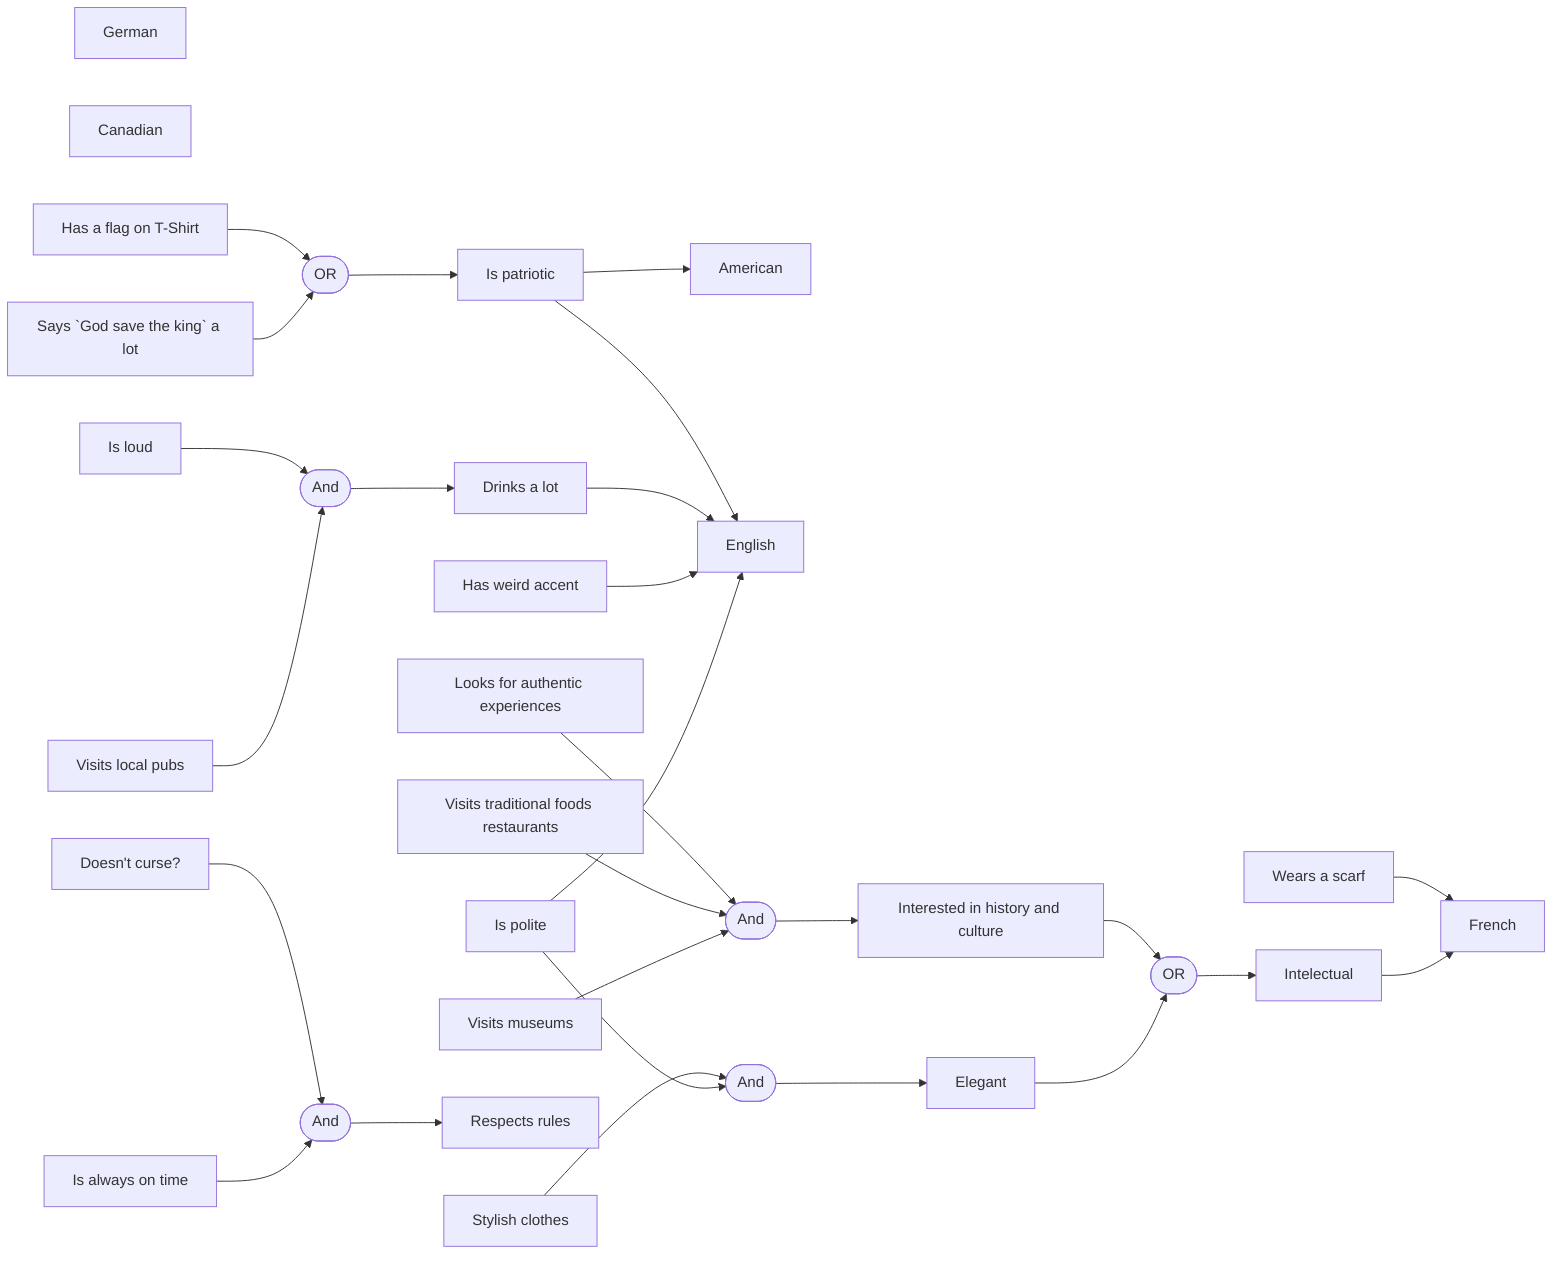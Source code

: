 %% graph LR;
%%     A-->N-->|YES|B;
%%     A-->C;
%%     B-->D;
%%     C-->B;

graph LR;
    American[American];
    English[English];
    French[French];
    German[German];
    Canadian[Canadian];

    Polite[Is polite]-->English;
    Polite-->G([And]);
    Stylish[Stylish clothes]-->G-->Elegant[Elegant]-->OR_2([OR]);
    Museums[Visits museums]-->K([And]);
    Traditional[Visits traditional foods restaurants]-->K;
    Authentic[Looks for authentic experiences]-->K;
    K-->History[Interested in history and culture]-->OR_2-->Intelectual[Intelectual]-->French;
    Accent[Has weird accent]-->English

    Pubs[Visits local pubs]-->Q([And]);
    Loud[Is loud]-->Q-->Drinks[Drinks a lot]-->English

    Time[Is always on time]-->U([And]);
    Curse[Doesn't curse?]-->U-->Rules[Respects rules];

    God[Says `God save the king` a lot]-->OR([OR]);
    Y[Has a flag on T-Shirt]-->OR-->Patriotic[Is patriotic]-->English
    Patriotic-->American

    Scarf[Wears a scarf]-->French;